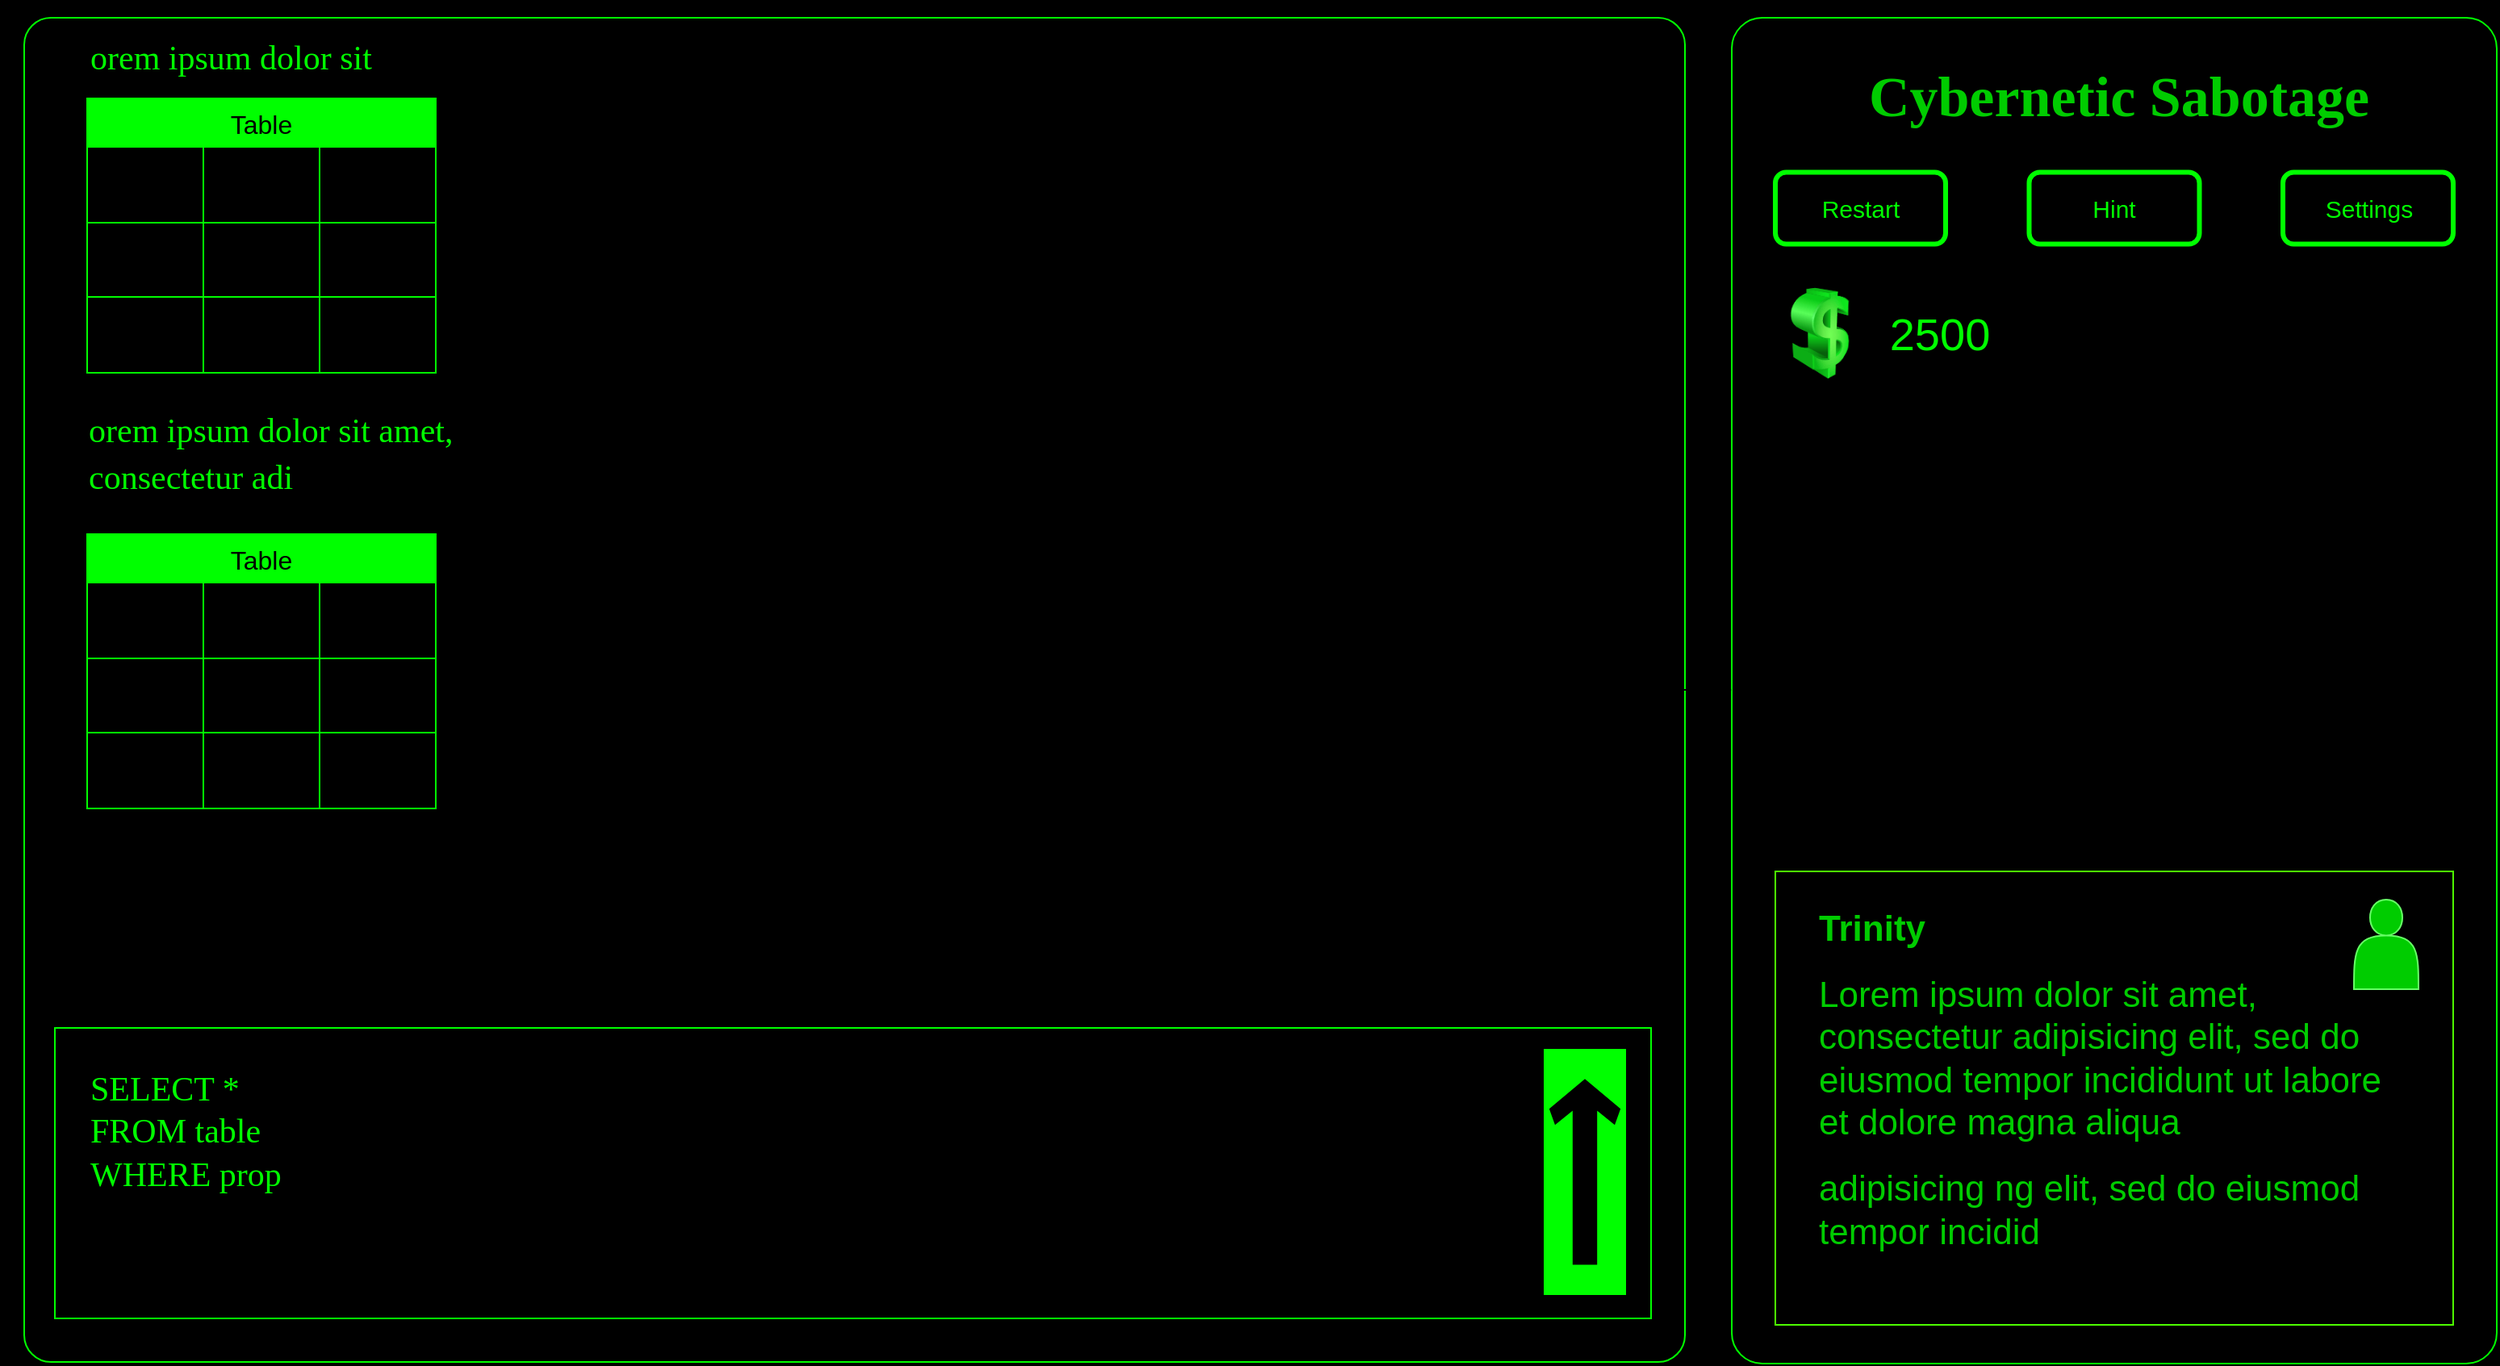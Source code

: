 <mxfile version="21.3.2" type="github">
  <diagram name="Page-1" id="F34xvEOVVVP0ipVrpbaf">
    <mxGraphModel dx="1750" dy="1032" grid="0" gridSize="10" guides="1" tooltips="1" connect="1" arrows="1" fold="1" page="1" pageScale="1" pageWidth="1600" pageHeight="900" background="#000000" math="0" shadow="0">
      <root>
        <mxCell id="0" />
        <mxCell id="1" parent="0" />
        <mxCell id="POBGn_9Outm2-H0OH8fw-16" style="edgeStyle=orthogonalEdgeStyle;rounded=0;orthogonalLoop=1;jettySize=auto;html=1;exitX=0;exitY=0.5;exitDx=0;exitDy=0;" parent="1" source="POBGn_9Outm2-H0OH8fw-1" edge="1">
          <mxGeometry relative="1" as="geometry">
            <mxPoint x="25.286" y="451.857" as="targetPoint" />
          </mxGeometry>
        </mxCell>
        <mxCell id="POBGn_9Outm2-H0OH8fw-1" value="" style="rounded=1;whiteSpace=wrap;html=1;strokeColor=#00FF00;fillColor=none;perimeterSpacing=0;arcSize=2;" parent="1" vertex="1">
          <mxGeometry x="32" y="35" width="1029" height="833" as="geometry" />
        </mxCell>
        <mxCell id="POBGn_9Outm2-H0OH8fw-3" value="" style="rounded=1;whiteSpace=wrap;html=1;strokeColor=#00FF00;fillColor=none;perimeterSpacing=0;arcSize=4;" parent="1" vertex="1">
          <mxGeometry x="1090" y="35" width="474" height="834" as="geometry" />
        </mxCell>
        <mxCell id="POBGn_9Outm2-H0OH8fw-4" value="" style="rounded=0;whiteSpace=wrap;html=1;fillColor=none;strokeColor=#4dff00;" parent="1" vertex="1">
          <mxGeometry x="1117" y="564" width="420" height="281" as="geometry" />
        </mxCell>
        <mxCell id="POBGn_9Outm2-H0OH8fw-5" value="&lt;h1 style=&quot;font-size: 22px;&quot;&gt;&lt;span style=&quot;color: rgb(0, 204, 0); background-color: initial;&quot;&gt;Trinity&lt;/span&gt;&lt;/h1&gt;&lt;h1 style=&quot;font-size: 22px;&quot;&gt;&lt;span style=&quot;background-color: initial; color: rgb(0, 204, 0); font-weight: normal;&quot;&gt;Lorem ipsum dolor sit amet, consectetur adipisicing elit, sed do eiusmod tempor incididunt ut labore et dolore magna aliqua&amp;nbsp;&lt;/span&gt;&lt;br&gt;&lt;/h1&gt;&lt;font color=&quot;#00cc00&quot; style=&quot;font-size: 22px;&quot;&gt;adipisicing&amp;nbsp;ng elit, sed do eiusmod tempor incidid&lt;/font&gt;&lt;p style=&quot;font-size: 22px;&quot;&gt;&lt;font style=&quot;font-size: 22px;&quot; color=&quot;#00cc00&quot;&gt;.&amp;nbsp;&lt;/font&gt;&lt;/p&gt;" style="text;html=1;strokeColor=none;fillColor=none;spacing=5;spacingTop=-20;whiteSpace=wrap;overflow=hidden;rounded=0;" parent="1" vertex="1">
          <mxGeometry x="1138.5" y="581.5" width="377" height="246" as="geometry" />
        </mxCell>
        <mxCell id="POBGn_9Outm2-H0OH8fw-6" value="&lt;font size=&quot;1&quot; face=&quot;Lucida Console&quot; color=&quot;#00cc00&quot; style=&quot;&quot;&gt;&lt;b style=&quot;font-size: 35px;&quot;&gt;Cybernetic Sabotage&lt;/b&gt;&lt;/font&gt;" style="text;html=1;strokeColor=none;fillColor=none;align=center;verticalAlign=middle;whiteSpace=wrap;rounded=0;" parent="1" vertex="1">
          <mxGeometry x="1117" y="48" width="426" height="71" as="geometry" />
        </mxCell>
        <mxCell id="POBGn_9Outm2-H0OH8fw-10" style="edgeStyle=orthogonalEdgeStyle;rounded=0;orthogonalLoop=1;jettySize=auto;html=1;exitX=0.5;exitY=0.5;exitDx=0;exitDy=0;exitPerimeter=0;" parent="1" target="POBGn_9Outm2-H0OH8fw-3" edge="1">
          <mxGeometry relative="1" as="geometry">
            <mxPoint x="549.5" y="451.5" as="sourcePoint" />
          </mxGeometry>
        </mxCell>
        <mxCell id="POBGn_9Outm2-H0OH8fw-11" value="" style="shape=actor;whiteSpace=wrap;html=1;fillColor=#00CC00;strokeColor=#66FF66;" parent="1" vertex="1">
          <mxGeometry x="1475.5" y="581.5" width="40" height="55.5" as="geometry" />
        </mxCell>
        <mxCell id="POBGn_9Outm2-H0OH8fw-13" value="&lt;font color=&quot;#00ff00&quot; style=&quot;font-size: 15px;&quot;&gt;Restart&lt;/font&gt;" style="rounded=1;html=1;shadow=0;dashed=0;whiteSpace=wrap;fontSize=10;fillColor=none;align=center;strokeColor=#00FF00;fontColor=#ffffff;strokeWidth=3;" parent="1" vertex="1">
          <mxGeometry x="1117" y="130.78" width="105.5" height="44.44" as="geometry" />
        </mxCell>
        <mxCell id="POBGn_9Outm2-H0OH8fw-14" value="&lt;font color=&quot;#00ff00&quot; style=&quot;font-size: 15px;&quot;&gt;Hint&lt;/font&gt;" style="rounded=1;html=1;shadow=0;dashed=0;whiteSpace=wrap;fontSize=10;fillColor=none;align=center;strokeColor=#00FF00;fontColor=#ffffff;strokeWidth=3;" parent="1" vertex="1">
          <mxGeometry x="1274.25" y="130.78" width="105.5" height="44.44" as="geometry" />
        </mxCell>
        <mxCell id="POBGn_9Outm2-H0OH8fw-15" value="&lt;font color=&quot;#00ff00&quot; style=&quot;font-size: 15px;&quot;&gt;Settings&lt;/font&gt;" style="rounded=1;html=1;shadow=0;dashed=0;whiteSpace=wrap;fontSize=10;fillColor=none;align=center;strokeColor=#00FF00;fontColor=#ffffff;strokeWidth=3;" parent="1" vertex="1">
          <mxGeometry x="1431.5" y="130.78" width="105.5" height="44.44" as="geometry" />
        </mxCell>
        <mxCell id="POBGn_9Outm2-H0OH8fw-17" value="" style="rounded=0;whiteSpace=wrap;html=1;fillColor=none;strokeColor=#00FF00;" parent="1" vertex="1">
          <mxGeometry x="51" y="661" width="989" height="180" as="geometry" />
        </mxCell>
        <mxCell id="POBGn_9Outm2-H0OH8fw-18" value="" style="rounded=0;whiteSpace=wrap;html=1;fillColor=#00FF00;strokeColor=#00FF00;" parent="1" vertex="1">
          <mxGeometry x="974" y="674.5" width="50" height="151.5" as="geometry" />
        </mxCell>
        <mxCell id="POBGn_9Outm2-H0OH8fw-20" value="" style="html=1;shadow=0;dashed=0;align=center;verticalAlign=middle;shape=mxgraph.arrows2.sharpArrow2;dy1=0.67;dx1=18;dx2=18;dy3=0.15;dx3=27;notch=0;direction=north;fillColor=#000000;" parent="1" vertex="1">
          <mxGeometry x="977.5" y="693.25" width="43" height="114" as="geometry" />
        </mxCell>
        <mxCell id="POBGn_9Outm2-H0OH8fw-22" value="&lt;font face=&quot;Lucida Console&quot; color=&quot;#00ff00&quot; style=&quot;font-size: 21px;&quot;&gt;SELECT *&lt;br style=&quot;font-size: 21px;&quot;&gt;FROM table&lt;br style=&quot;font-size: 21px;&quot;&gt;WHERE prop&lt;br style=&quot;font-size: 21px;&quot;&gt;&lt;/font&gt;" style="text;html=1;strokeColor=none;fillColor=none;align=left;verticalAlign=middle;whiteSpace=wrap;rounded=0;fontSize=21;" parent="1" vertex="1">
          <mxGeometry x="71" y="678" width="279" height="94" as="geometry" />
        </mxCell>
        <mxCell id="POBGn_9Outm2-H0OH8fw-23" value="Table" style="shape=table;startSize=30;container=1;collapsible=0;childLayout=tableLayout;strokeColor=#00FF00;fontSize=16;fillColor=#00FF00;" parent="1" vertex="1">
          <mxGeometry x="71" y="355" width="216" height="170" as="geometry" />
        </mxCell>
        <mxCell id="POBGn_9Outm2-H0OH8fw-24" value="" style="shape=tableRow;horizontal=0;startSize=0;swimlaneHead=0;swimlaneBody=0;strokeColor=inherit;top=0;left=0;bottom=0;right=0;collapsible=0;dropTarget=0;fillColor=none;points=[[0,0.5],[1,0.5]];portConstraint=eastwest;fontSize=16;" parent="POBGn_9Outm2-H0OH8fw-23" vertex="1">
          <mxGeometry y="30" width="216" height="47" as="geometry" />
        </mxCell>
        <mxCell id="POBGn_9Outm2-H0OH8fw-25" value="" style="shape=partialRectangle;html=1;whiteSpace=wrap;connectable=0;strokeColor=inherit;overflow=hidden;fillColor=none;top=0;left=0;bottom=0;right=0;pointerEvents=1;fontSize=16;" parent="POBGn_9Outm2-H0OH8fw-24" vertex="1">
          <mxGeometry width="72" height="47" as="geometry">
            <mxRectangle width="72" height="47" as="alternateBounds" />
          </mxGeometry>
        </mxCell>
        <mxCell id="POBGn_9Outm2-H0OH8fw-26" value="" style="shape=partialRectangle;html=1;whiteSpace=wrap;connectable=0;strokeColor=inherit;overflow=hidden;fillColor=none;top=0;left=0;bottom=0;right=0;pointerEvents=1;fontSize=16;" parent="POBGn_9Outm2-H0OH8fw-24" vertex="1">
          <mxGeometry x="72" width="72" height="47" as="geometry">
            <mxRectangle width="72" height="47" as="alternateBounds" />
          </mxGeometry>
        </mxCell>
        <mxCell id="POBGn_9Outm2-H0OH8fw-27" value="" style="shape=partialRectangle;html=1;whiteSpace=wrap;connectable=0;strokeColor=inherit;overflow=hidden;fillColor=none;top=0;left=0;bottom=0;right=0;pointerEvents=1;fontSize=16;" parent="POBGn_9Outm2-H0OH8fw-24" vertex="1">
          <mxGeometry x="144" width="72" height="47" as="geometry">
            <mxRectangle width="72" height="47" as="alternateBounds" />
          </mxGeometry>
        </mxCell>
        <mxCell id="POBGn_9Outm2-H0OH8fw-28" value="" style="shape=tableRow;horizontal=0;startSize=0;swimlaneHead=0;swimlaneBody=0;strokeColor=inherit;top=0;left=0;bottom=0;right=0;collapsible=0;dropTarget=0;fillColor=none;points=[[0,0.5],[1,0.5]];portConstraint=eastwest;fontSize=16;" parent="POBGn_9Outm2-H0OH8fw-23" vertex="1">
          <mxGeometry y="77" width="216" height="46" as="geometry" />
        </mxCell>
        <mxCell id="POBGn_9Outm2-H0OH8fw-29" value="" style="shape=partialRectangle;html=1;whiteSpace=wrap;connectable=0;strokeColor=inherit;overflow=hidden;fillColor=none;top=0;left=0;bottom=0;right=0;pointerEvents=1;fontSize=16;" parent="POBGn_9Outm2-H0OH8fw-28" vertex="1">
          <mxGeometry width="72" height="46" as="geometry">
            <mxRectangle width="72" height="46" as="alternateBounds" />
          </mxGeometry>
        </mxCell>
        <mxCell id="POBGn_9Outm2-H0OH8fw-30" value="" style="shape=partialRectangle;html=1;whiteSpace=wrap;connectable=0;strokeColor=inherit;overflow=hidden;fillColor=none;top=0;left=0;bottom=0;right=0;pointerEvents=1;fontSize=16;" parent="POBGn_9Outm2-H0OH8fw-28" vertex="1">
          <mxGeometry x="72" width="72" height="46" as="geometry">
            <mxRectangle width="72" height="46" as="alternateBounds" />
          </mxGeometry>
        </mxCell>
        <mxCell id="POBGn_9Outm2-H0OH8fw-31" value="" style="shape=partialRectangle;html=1;whiteSpace=wrap;connectable=0;strokeColor=inherit;overflow=hidden;fillColor=none;top=0;left=0;bottom=0;right=0;pointerEvents=1;fontSize=16;" parent="POBGn_9Outm2-H0OH8fw-28" vertex="1">
          <mxGeometry x="144" width="72" height="46" as="geometry">
            <mxRectangle width="72" height="46" as="alternateBounds" />
          </mxGeometry>
        </mxCell>
        <mxCell id="POBGn_9Outm2-H0OH8fw-32" value="" style="shape=tableRow;horizontal=0;startSize=0;swimlaneHead=0;swimlaneBody=0;strokeColor=inherit;top=0;left=0;bottom=0;right=0;collapsible=0;dropTarget=0;fillColor=none;points=[[0,0.5],[1,0.5]];portConstraint=eastwest;fontSize=16;" parent="POBGn_9Outm2-H0OH8fw-23" vertex="1">
          <mxGeometry y="123" width="216" height="47" as="geometry" />
        </mxCell>
        <mxCell id="POBGn_9Outm2-H0OH8fw-33" value="" style="shape=partialRectangle;html=1;whiteSpace=wrap;connectable=0;strokeColor=inherit;overflow=hidden;fillColor=none;top=0;left=0;bottom=0;right=0;pointerEvents=1;fontSize=16;" parent="POBGn_9Outm2-H0OH8fw-32" vertex="1">
          <mxGeometry width="72" height="47" as="geometry">
            <mxRectangle width="72" height="47" as="alternateBounds" />
          </mxGeometry>
        </mxCell>
        <mxCell id="POBGn_9Outm2-H0OH8fw-34" value="" style="shape=partialRectangle;html=1;whiteSpace=wrap;connectable=0;strokeColor=inherit;overflow=hidden;fillColor=none;top=0;left=0;bottom=0;right=0;pointerEvents=1;fontSize=16;" parent="POBGn_9Outm2-H0OH8fw-32" vertex="1">
          <mxGeometry x="72" width="72" height="47" as="geometry">
            <mxRectangle width="72" height="47" as="alternateBounds" />
          </mxGeometry>
        </mxCell>
        <mxCell id="POBGn_9Outm2-H0OH8fw-35" value="" style="shape=partialRectangle;html=1;whiteSpace=wrap;connectable=0;strokeColor=inherit;overflow=hidden;fillColor=none;top=0;left=0;bottom=0;right=0;pointerEvents=1;fontSize=16;" parent="POBGn_9Outm2-H0OH8fw-32" vertex="1">
          <mxGeometry x="144" width="72" height="47" as="geometry">
            <mxRectangle width="72" height="47" as="alternateBounds" />
          </mxGeometry>
        </mxCell>
        <mxCell id="POBGn_9Outm2-H0OH8fw-37" value="&lt;h1 style=&quot;border-color: var(--border-color); text-align: left;&quot;&gt;&lt;font face=&quot;Lucida Console&quot; color=&quot;#00ff00&quot; style=&quot;font-size: 21px; font-weight: normal;&quot;&gt;orem ipsum dolor sit amet, consectetur adi&lt;/font&gt;&lt;/h1&gt;" style="text;html=1;strokeColor=none;fillColor=none;align=center;verticalAlign=middle;whiteSpace=wrap;rounded=0;" parent="1" vertex="1">
          <mxGeometry x="71" y="222" width="276" height="163" as="geometry" />
        </mxCell>
        <mxCell id="POBGn_9Outm2-H0OH8fw-38" value="Table" style="shape=table;startSize=30;container=1;collapsible=0;childLayout=tableLayout;strokeColor=#00FF00;fontSize=16;fillColor=#00FF00;" parent="1" vertex="1">
          <mxGeometry x="71" y="85" width="216" height="170" as="geometry" />
        </mxCell>
        <mxCell id="POBGn_9Outm2-H0OH8fw-39" value="" style="shape=tableRow;horizontal=0;startSize=0;swimlaneHead=0;swimlaneBody=0;strokeColor=inherit;top=0;left=0;bottom=0;right=0;collapsible=0;dropTarget=0;fillColor=none;points=[[0,0.5],[1,0.5]];portConstraint=eastwest;fontSize=16;" parent="POBGn_9Outm2-H0OH8fw-38" vertex="1">
          <mxGeometry y="30" width="216" height="47" as="geometry" />
        </mxCell>
        <mxCell id="POBGn_9Outm2-H0OH8fw-40" value="" style="shape=partialRectangle;html=1;whiteSpace=wrap;connectable=0;strokeColor=inherit;overflow=hidden;fillColor=none;top=0;left=0;bottom=0;right=0;pointerEvents=1;fontSize=16;" parent="POBGn_9Outm2-H0OH8fw-39" vertex="1">
          <mxGeometry width="72" height="47" as="geometry">
            <mxRectangle width="72" height="47" as="alternateBounds" />
          </mxGeometry>
        </mxCell>
        <mxCell id="POBGn_9Outm2-H0OH8fw-41" value="" style="shape=partialRectangle;html=1;whiteSpace=wrap;connectable=0;strokeColor=inherit;overflow=hidden;fillColor=none;top=0;left=0;bottom=0;right=0;pointerEvents=1;fontSize=16;" parent="POBGn_9Outm2-H0OH8fw-39" vertex="1">
          <mxGeometry x="72" width="72" height="47" as="geometry">
            <mxRectangle width="72" height="47" as="alternateBounds" />
          </mxGeometry>
        </mxCell>
        <mxCell id="POBGn_9Outm2-H0OH8fw-42" value="" style="shape=partialRectangle;html=1;whiteSpace=wrap;connectable=0;strokeColor=inherit;overflow=hidden;fillColor=none;top=0;left=0;bottom=0;right=0;pointerEvents=1;fontSize=16;" parent="POBGn_9Outm2-H0OH8fw-39" vertex="1">
          <mxGeometry x="144" width="72" height="47" as="geometry">
            <mxRectangle width="72" height="47" as="alternateBounds" />
          </mxGeometry>
        </mxCell>
        <mxCell id="POBGn_9Outm2-H0OH8fw-43" value="" style="shape=tableRow;horizontal=0;startSize=0;swimlaneHead=0;swimlaneBody=0;strokeColor=inherit;top=0;left=0;bottom=0;right=0;collapsible=0;dropTarget=0;fillColor=none;points=[[0,0.5],[1,0.5]];portConstraint=eastwest;fontSize=16;" parent="POBGn_9Outm2-H0OH8fw-38" vertex="1">
          <mxGeometry y="77" width="216" height="46" as="geometry" />
        </mxCell>
        <mxCell id="POBGn_9Outm2-H0OH8fw-44" value="" style="shape=partialRectangle;html=1;whiteSpace=wrap;connectable=0;strokeColor=inherit;overflow=hidden;fillColor=none;top=0;left=0;bottom=0;right=0;pointerEvents=1;fontSize=16;" parent="POBGn_9Outm2-H0OH8fw-43" vertex="1">
          <mxGeometry width="72" height="46" as="geometry">
            <mxRectangle width="72" height="46" as="alternateBounds" />
          </mxGeometry>
        </mxCell>
        <mxCell id="POBGn_9Outm2-H0OH8fw-45" value="" style="shape=partialRectangle;html=1;whiteSpace=wrap;connectable=0;strokeColor=inherit;overflow=hidden;fillColor=none;top=0;left=0;bottom=0;right=0;pointerEvents=1;fontSize=16;" parent="POBGn_9Outm2-H0OH8fw-43" vertex="1">
          <mxGeometry x="72" width="72" height="46" as="geometry">
            <mxRectangle width="72" height="46" as="alternateBounds" />
          </mxGeometry>
        </mxCell>
        <mxCell id="POBGn_9Outm2-H0OH8fw-46" value="" style="shape=partialRectangle;html=1;whiteSpace=wrap;connectable=0;strokeColor=inherit;overflow=hidden;fillColor=none;top=0;left=0;bottom=0;right=0;pointerEvents=1;fontSize=16;" parent="POBGn_9Outm2-H0OH8fw-43" vertex="1">
          <mxGeometry x="144" width="72" height="46" as="geometry">
            <mxRectangle width="72" height="46" as="alternateBounds" />
          </mxGeometry>
        </mxCell>
        <mxCell id="POBGn_9Outm2-H0OH8fw-47" value="" style="shape=tableRow;horizontal=0;startSize=0;swimlaneHead=0;swimlaneBody=0;strokeColor=inherit;top=0;left=0;bottom=0;right=0;collapsible=0;dropTarget=0;fillColor=none;points=[[0,0.5],[1,0.5]];portConstraint=eastwest;fontSize=16;" parent="POBGn_9Outm2-H0OH8fw-38" vertex="1">
          <mxGeometry y="123" width="216" height="47" as="geometry" />
        </mxCell>
        <mxCell id="POBGn_9Outm2-H0OH8fw-48" value="" style="shape=partialRectangle;html=1;whiteSpace=wrap;connectable=0;strokeColor=inherit;overflow=hidden;fillColor=none;top=0;left=0;bottom=0;right=0;pointerEvents=1;fontSize=16;" parent="POBGn_9Outm2-H0OH8fw-47" vertex="1">
          <mxGeometry width="72" height="47" as="geometry">
            <mxRectangle width="72" height="47" as="alternateBounds" />
          </mxGeometry>
        </mxCell>
        <mxCell id="POBGn_9Outm2-H0OH8fw-49" value="" style="shape=partialRectangle;html=1;whiteSpace=wrap;connectable=0;strokeColor=inherit;overflow=hidden;fillColor=none;top=0;left=0;bottom=0;right=0;pointerEvents=1;fontSize=16;" parent="POBGn_9Outm2-H0OH8fw-47" vertex="1">
          <mxGeometry x="72" width="72" height="47" as="geometry">
            <mxRectangle width="72" height="47" as="alternateBounds" />
          </mxGeometry>
        </mxCell>
        <mxCell id="POBGn_9Outm2-H0OH8fw-50" value="" style="shape=partialRectangle;html=1;whiteSpace=wrap;connectable=0;strokeColor=inherit;overflow=hidden;fillColor=none;top=0;left=0;bottom=0;right=0;pointerEvents=1;fontSize=16;" parent="POBGn_9Outm2-H0OH8fw-47" vertex="1">
          <mxGeometry x="144" width="72" height="47" as="geometry">
            <mxRectangle width="72" height="47" as="alternateBounds" />
          </mxGeometry>
        </mxCell>
        <mxCell id="POBGn_9Outm2-H0OH8fw-51" value="&lt;h1 style=&quot;border-color: var(--border-color);&quot;&gt;&lt;font face=&quot;Lucida Console&quot; color=&quot;#00ff00&quot; style=&quot;font-size: 21px; font-weight: normal;&quot;&gt;orem ipsum dolor sit&lt;/font&gt;&lt;/h1&gt;" style="text;html=1;strokeColor=none;fillColor=none;align=left;verticalAlign=middle;whiteSpace=wrap;rounded=0;" parent="1" vertex="1">
          <mxGeometry x="71" y="24" width="276" height="70" as="geometry" />
        </mxCell>
        <mxCell id="88K8nGgL9I633AfGU3CL-3" value="&lt;font style=&quot;font-size: 28px;&quot; color=&quot;#00ff00&quot;&gt;2500&lt;/font&gt;" style="text;html=1;strokeColor=none;fillColor=none;align=center;verticalAlign=middle;whiteSpace=wrap;rounded=0;" vertex="1" parent="1">
          <mxGeometry x="1189" y="215.5" width="60" height="30" as="geometry" />
        </mxCell>
        <mxCell id="88K8nGgL9I633AfGU3CL-4" value="" style="image;html=1;image=img/lib/clip_art/finance/Dollar_128x128.png" vertex="1" parent="1">
          <mxGeometry x="1123" y="202" width="43" height="57" as="geometry" />
        </mxCell>
      </root>
    </mxGraphModel>
  </diagram>
</mxfile>
